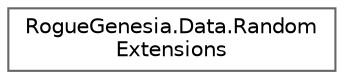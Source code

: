 digraph "Graphical Class Hierarchy"
{
 // LATEX_PDF_SIZE
  bgcolor="transparent";
  edge [fontname=Helvetica,fontsize=10,labelfontname=Helvetica,labelfontsize=10];
  node [fontname=Helvetica,fontsize=10,shape=box,height=0.2,width=0.4];
  rankdir="LR";
  Node0 [label="RogueGenesia.Data.Random\lExtensions",height=0.2,width=0.4,color="grey40", fillcolor="white", style="filled",URL="$class_rogue_genesia_1_1_data_1_1_random_extensions.html",tooltip=" "];
}
